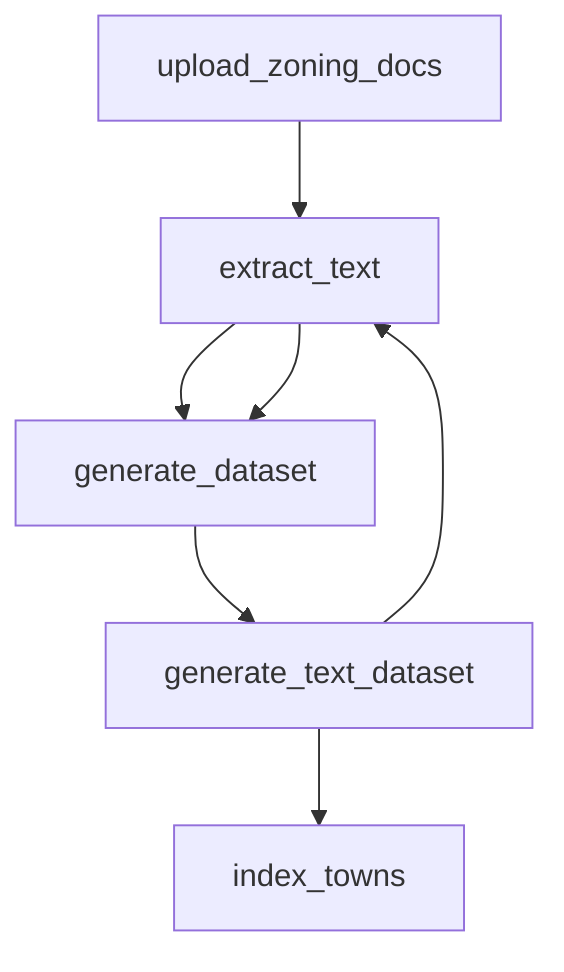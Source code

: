 flowchart TD
	node1["extract_text"]
	node2["generate_dataset"]
	node3["generate_text_dataset"]
	node4["index_towns"]
	node5["upload_zoning_docs"]
	node1-->node2
	node2-->node3
	node3-->node4
	node5-->node1
	node1-->node2
	node3-->node1